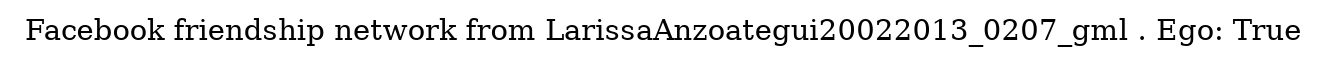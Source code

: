digraph  {
	graph [label="Facebook friendship network from LarissaAnzoategui20022013_0207_gml . Ego: True"];
}
